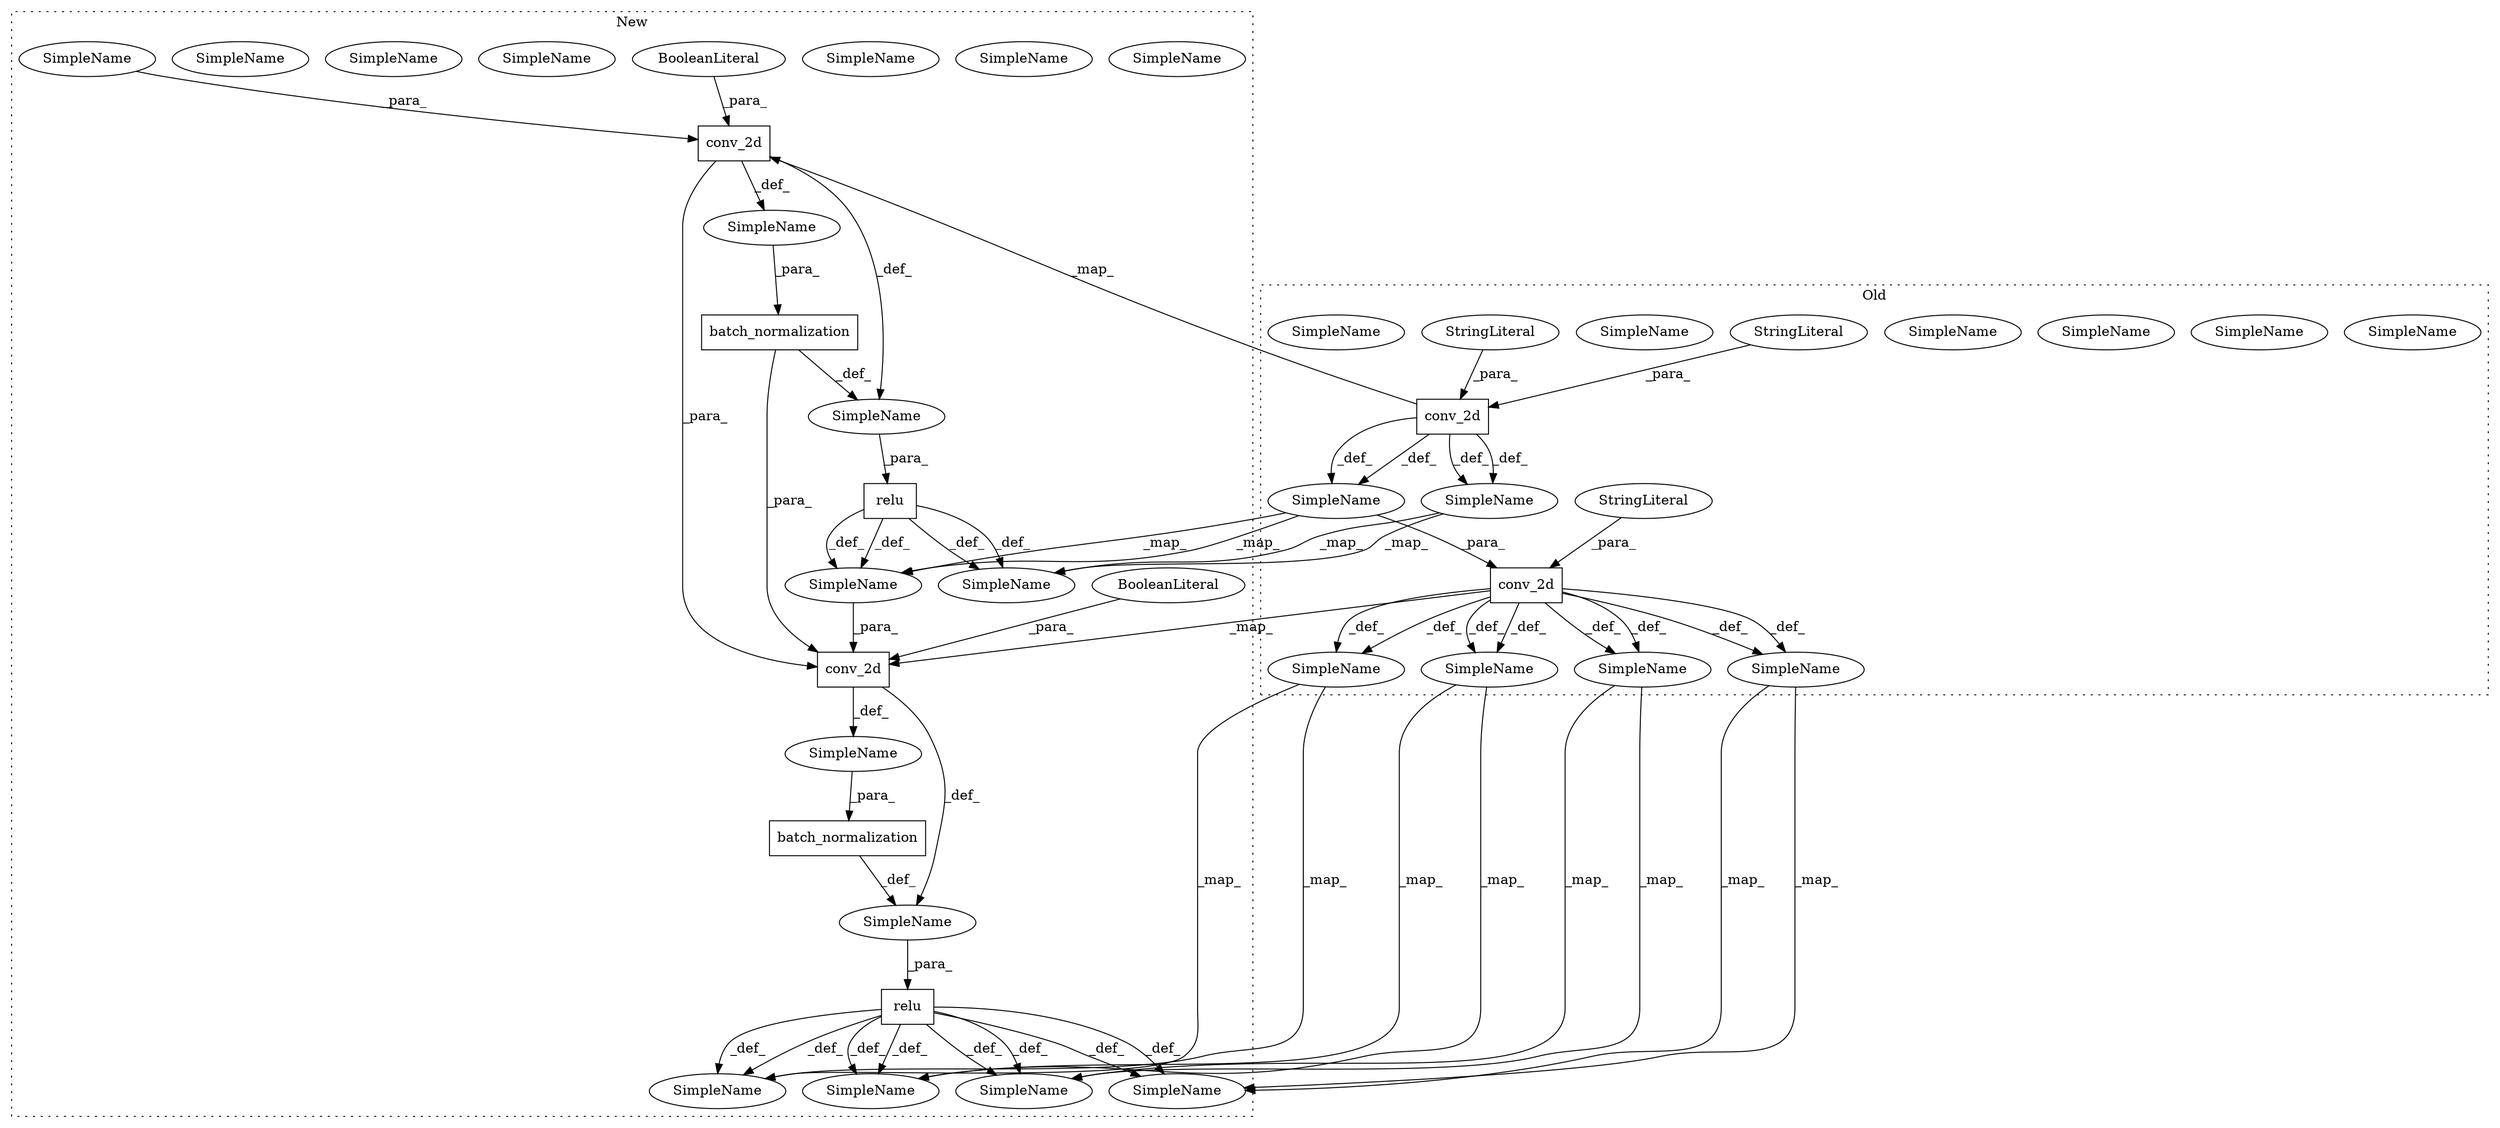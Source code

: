 digraph G {
subgraph cluster0 {
1 [label="conv_2d" a="32" s="958,1019" l="8,1" shape="box"];
3 [label="SimpleName" a="42" s="1665" l="3" shape="ellipse"];
6 [label="SimpleName" a="42" s="1665" l="3" shape="ellipse"];
7 [label="SimpleName" a="42" s="1765" l="3" shape="ellipse"];
10 [label="SimpleName" a="42" s="1765" l="3" shape="ellipse"];
11 [label="SimpleName" a="42" s="1384" l="11" shape="ellipse"];
14 [label="SimpleName" a="42" s="1384" l="11" shape="ellipse"];
17 [label="SimpleName" a="42" s="1026" l="13" shape="ellipse"];
20 [label="SimpleName" a="42" s="1026" l="13" shape="ellipse"];
22 [label="StringLiteral" a="45" s="975" l="21" shape="ellipse"];
25 [label="SimpleName" a="42" s="1566" l="3" shape="ellipse"];
28 [label="SimpleName" a="42" s="1566" l="3" shape="ellipse"];
29 [label="StringLiteral" a="45" s="997" l="6" shape="ellipse"];
30 [label="SimpleName" a="42" s="1469" l="9" shape="ellipse"];
33 [label="SimpleName" a="42" s="1469" l="9" shape="ellipse"];
39 [label="conv_2d" a="32" s="1479,1559" l="8,1" shape="box"];
41 [label="StringLiteral" a="45" s="1520" l="21" shape="ellipse"];
label = "Old";
style="dotted";
}
subgraph cluster1 {
2 [label="conv_2d" a="32" s="1046,1089" l="8,1" shape="box"];
4 [label="SimpleName" a="42" s="1784" l="3" shape="ellipse"];
5 [label="SimpleName" a="42" s="1784" l="3" shape="ellipse"];
8 [label="SimpleName" a="42" s="1884" l="3" shape="ellipse"];
9 [label="SimpleName" a="42" s="1884" l="3" shape="ellipse"];
12 [label="SimpleName" a="42" s="1492" l="11" shape="ellipse"];
13 [label="SimpleName" a="42" s="1492" l="11" shape="ellipse"];
15 [label="BooleanLiteral" a="9" s="1063" l="5" shape="ellipse"];
16 [label="batch_normalization" a="32" s="1026,1090" l="20,1" shape="box"];
18 [label="SimpleName" a="42" s="1098" l="13" shape="ellipse"];
19 [label="SimpleName" a="42" s="1098" l="13" shape="ellipse"];
21 [label="SimpleName" a="42" s="" l="" shape="ellipse"];
23 [label="SimpleName" a="42" s="" l="" shape="ellipse"];
24 [label="relu" a="32" s="1112,1192" l="5,1" shape="box"];
26 [label="SimpleName" a="42" s="1685" l="3" shape="ellipse"];
27 [label="SimpleName" a="42" s="1685" l="3" shape="ellipse"];
31 [label="SimpleName" a="42" s="1577" l="9" shape="ellipse"];
32 [label="SimpleName" a="42" s="1577" l="9" shape="ellipse"];
34 [label="SimpleName" a="42" s="" l="" shape="ellipse"];
35 [label="batch_normalization" a="32" s="1592,1677" l="20,1" shape="box"];
36 [label="SimpleName" a="42" s="" l="" shape="ellipse"];
37 [label="relu" a="32" s="1587,1678" l="5,1" shape="box"];
38 [label="conv_2d" a="32" s="1612,1676" l="8,1" shape="box"];
40 [label="BooleanLiteral" a="9" s="1653" l="5" shape="ellipse"];
42 [label="SimpleName" a="42" s="1069" l="4" shape="ellipse"];
label = "New";
style="dotted";
}
1 -> 2 [label="_map_"];
1 -> 14 [label="_def_"];
1 -> 14 [label="_def_"];
1 -> 20 [label="_def_"];
1 -> 20 [label="_def_"];
2 -> 23 [label="_def_"];
2 -> 21 [label="_def_"];
2 -> 38 [label="_para_"];
6 -> 5 [label="_map_"];
6 -> 5 [label="_map_"];
10 -> 9 [label="_map_"];
10 -> 9 [label="_map_"];
13 -> 38 [label="_para_"];
14 -> 39 [label="_para_"];
14 -> 13 [label="_map_"];
14 -> 13 [label="_map_"];
15 -> 2 [label="_para_"];
16 -> 23 [label="_def_"];
16 -> 38 [label="_para_"];
20 -> 19 [label="_map_"];
20 -> 19 [label="_map_"];
21 -> 16 [label="_para_"];
22 -> 1 [label="_para_"];
23 -> 24 [label="_para_"];
24 -> 19 [label="_def_"];
24 -> 13 [label="_def_"];
24 -> 13 [label="_def_"];
24 -> 19 [label="_def_"];
28 -> 27 [label="_map_"];
28 -> 27 [label="_map_"];
29 -> 1 [label="_para_"];
33 -> 32 [label="_map_"];
33 -> 32 [label="_map_"];
34 -> 35 [label="_para_"];
35 -> 36 [label="_def_"];
36 -> 37 [label="_para_"];
37 -> 27 [label="_def_"];
37 -> 9 [label="_def_"];
37 -> 27 [label="_def_"];
37 -> 9 [label="_def_"];
37 -> 32 [label="_def_"];
37 -> 5 [label="_def_"];
37 -> 5 [label="_def_"];
37 -> 32 [label="_def_"];
38 -> 36 [label="_def_"];
38 -> 34 [label="_def_"];
39 -> 38 [label="_map_"];
39 -> 6 [label="_def_"];
39 -> 28 [label="_def_"];
39 -> 33 [label="_def_"];
39 -> 6 [label="_def_"];
39 -> 10 [label="_def_"];
39 -> 33 [label="_def_"];
39 -> 10 [label="_def_"];
39 -> 28 [label="_def_"];
40 -> 38 [label="_para_"];
41 -> 39 [label="_para_"];
42 -> 2 [label="_para_"];
}